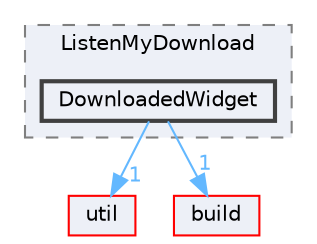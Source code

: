 digraph "DownloadedWidget"
{
 // LATEX_PDF_SIZE
  bgcolor="transparent";
  edge [fontname=Helvetica,fontsize=10,labelfontname=Helvetica,labelfontsize=10];
  node [fontname=Helvetica,fontsize=10,shape=box,height=0.2,width=0.4];
  compound=true
  subgraph clusterdir_553b1c6941a8d89441adf307c2f2b620 {
    graph [ bgcolor="#edf0f7", pencolor="grey50", label="ListenMyDownload", fontname=Helvetica,fontsize=10 style="filled,dashed", URL="dir_553b1c6941a8d89441adf307c2f2b620.html",tooltip=""]
  dir_5176c0ab32803a69334be391d18beeaf [label="DownloadedWidget", fillcolor="#edf0f7", color="grey25", style="filled,bold", URL="dir_5176c0ab32803a69334be391d18beeaf.html",tooltip=""];
  }
  dir_23ec12649285f9fabf3a6b7380226c28 [label="util", fillcolor="#edf0f7", color="red", style="filled", URL="dir_23ec12649285f9fabf3a6b7380226c28.html",tooltip=""];
  dir_4fef79e7177ba769987a8da36c892c5f [label="build", fillcolor="#edf0f7", color="red", style="filled", URL="dir_4fef79e7177ba769987a8da36c892c5f.html",tooltip=""];
  dir_5176c0ab32803a69334be391d18beeaf->dir_23ec12649285f9fabf3a6b7380226c28 [headlabel="1", labeldistance=1.5 headhref="dir_000065_000357.html" href="dir_000065_000357.html" color="steelblue1" fontcolor="steelblue1"];
  dir_5176c0ab32803a69334be391d18beeaf->dir_4fef79e7177ba769987a8da36c892c5f [headlabel="1", labeldistance=1.5 headhref="dir_000065_000041.html" href="dir_000065_000041.html" color="steelblue1" fontcolor="steelblue1"];
}
